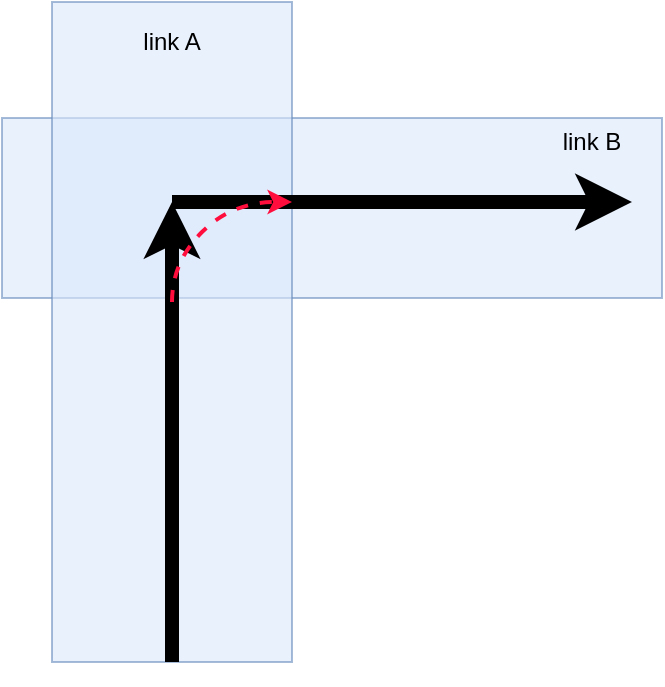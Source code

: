 <mxfile version="14.2.3" type="github">
  <diagram id="TJbiZQzESMzNVzATptO5" name="Page-1">
    <mxGraphModel dx="1181" dy="646" grid="1" gridSize="10" guides="1" tooltips="1" connect="1" arrows="1" fold="1" page="1" pageScale="1" pageWidth="850" pageHeight="1100" math="0" shadow="0">
      <root>
        <mxCell id="0" />
        <mxCell id="1" parent="0" />
        <mxCell id="NvUyBQMlmmWpnLGDb2Qi-5" value="" style="rounded=0;whiteSpace=wrap;html=1;fillColor=#dae8fc;strokeColor=#6c8ebf;rotation=90;opacity=60;" vertex="1" parent="1">
          <mxGeometry x="345" y="268" width="90" height="330" as="geometry" />
        </mxCell>
        <mxCell id="NvUyBQMlmmWpnLGDb2Qi-4" value="" style="rounded=0;whiteSpace=wrap;html=1;fillColor=#dae8fc;strokeColor=#6c8ebf;opacity=60;" vertex="1" parent="1">
          <mxGeometry x="250" y="330" width="120" height="330" as="geometry" />
        </mxCell>
        <mxCell id="NvUyBQMlmmWpnLGDb2Qi-1" value="" style="endArrow=classic;html=1;strokeWidth=7;" edge="1" parent="1">
          <mxGeometry width="50" height="50" relative="1" as="geometry">
            <mxPoint x="310" y="660" as="sourcePoint" />
            <mxPoint x="310" y="430" as="targetPoint" />
          </mxGeometry>
        </mxCell>
        <mxCell id="NvUyBQMlmmWpnLGDb2Qi-2" value="" style="endArrow=classic;html=1;strokeWidth=7;" edge="1" parent="1">
          <mxGeometry width="50" height="50" relative="1" as="geometry">
            <mxPoint x="310" y="430" as="sourcePoint" />
            <mxPoint x="540" y="430" as="targetPoint" />
          </mxGeometry>
        </mxCell>
        <mxCell id="NvUyBQMlmmWpnLGDb2Qi-6" value="" style="curved=1;endArrow=classic;html=1;strokeWidth=2;strokeColor=#FF0D3D;dashed=1;" edge="1" parent="1">
          <mxGeometry width="50" height="50" relative="1" as="geometry">
            <mxPoint x="310" y="480" as="sourcePoint" />
            <mxPoint x="370" y="430" as="targetPoint" />
            <Array as="points">
              <mxPoint x="310" y="460" />
              <mxPoint x="340" y="430" />
            </Array>
          </mxGeometry>
        </mxCell>
        <mxCell id="NvUyBQMlmmWpnLGDb2Qi-7" value="link A" style="text;html=1;strokeColor=none;fillColor=none;align=center;verticalAlign=middle;whiteSpace=wrap;rounded=0;opacity=60;" vertex="1" parent="1">
          <mxGeometry x="290" y="340" width="40" height="20" as="geometry" />
        </mxCell>
        <mxCell id="NvUyBQMlmmWpnLGDb2Qi-8" value="link B" style="text;html=1;strokeColor=none;fillColor=none;align=center;verticalAlign=middle;whiteSpace=wrap;rounded=0;opacity=60;" vertex="1" parent="1">
          <mxGeometry x="500" y="390" width="40" height="20" as="geometry" />
        </mxCell>
      </root>
    </mxGraphModel>
  </diagram>
</mxfile>
